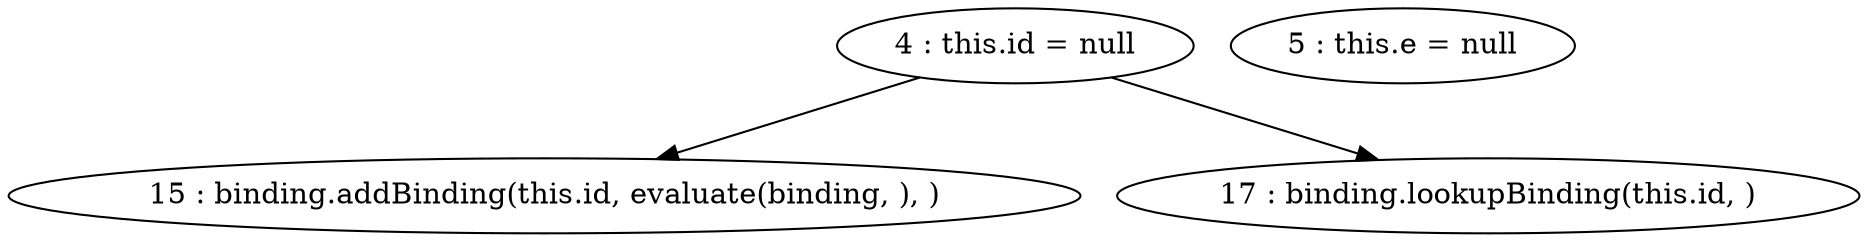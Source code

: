 digraph G {
"4 : this.id = null"
"4 : this.id = null" -> "15 : binding.addBinding(this.id, evaluate(binding, ), )"
"4 : this.id = null" -> "17 : binding.lookupBinding(this.id, )"
"5 : this.e = null"
"15 : binding.addBinding(this.id, evaluate(binding, ), )"
"17 : binding.lookupBinding(this.id, )"
}